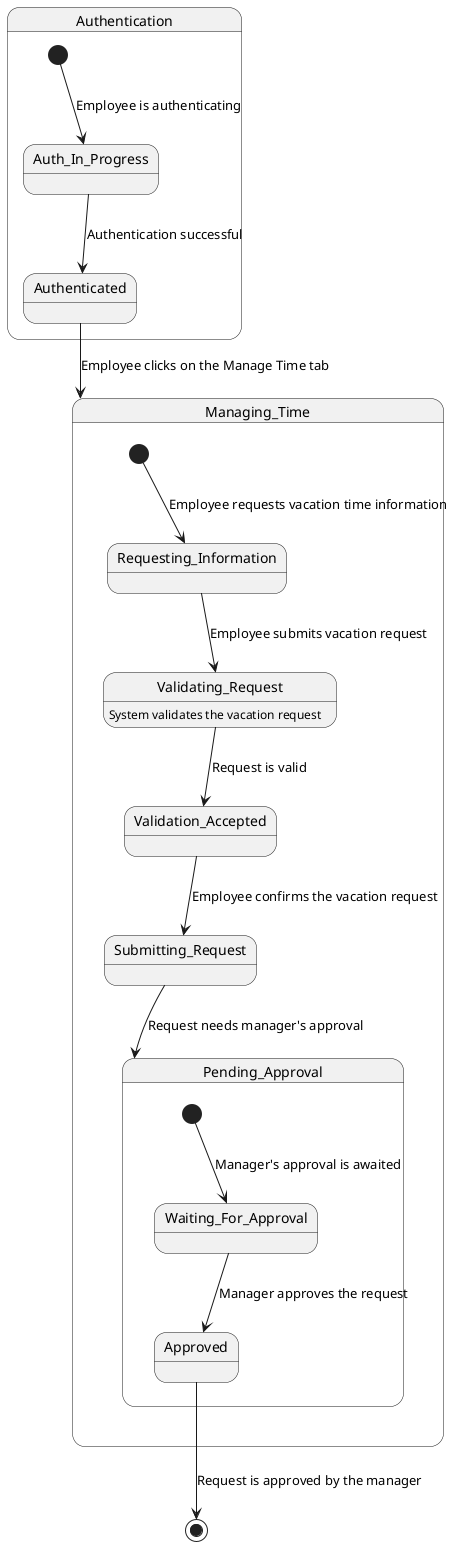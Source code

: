 @startuml Approved

state Authentication {
    [*] --> Auth_In_Progress : Employee is authenticating

    Auth_In_Progress --> Authenticated : Authentication successful
}

Authenticated --> Managing_Time : Employee clicks on the Manage Time tab

state Managing_Time {
    [*] --> Requesting_Information : Employee requests vacation time information

    Requesting_Information --> Validating_Request : Employee submits vacation request
    Validating_Request : System validates the vacation request
    Validating_Request --> Validation_Accepted : Request is valid

    Validation_Accepted --> Submitting_Request : Employee confirms the vacation request

    Submitting_Request --> Pending_Approval : Request needs manager's approval

    state Pending_Approval {
        [*] --> Waiting_For_Approval : Manager's approval is awaited

        Waiting_For_Approval --> Approved : Manager approves the request
    }
}

Approved --> [*] : Request is approved by the manager

@enduml
